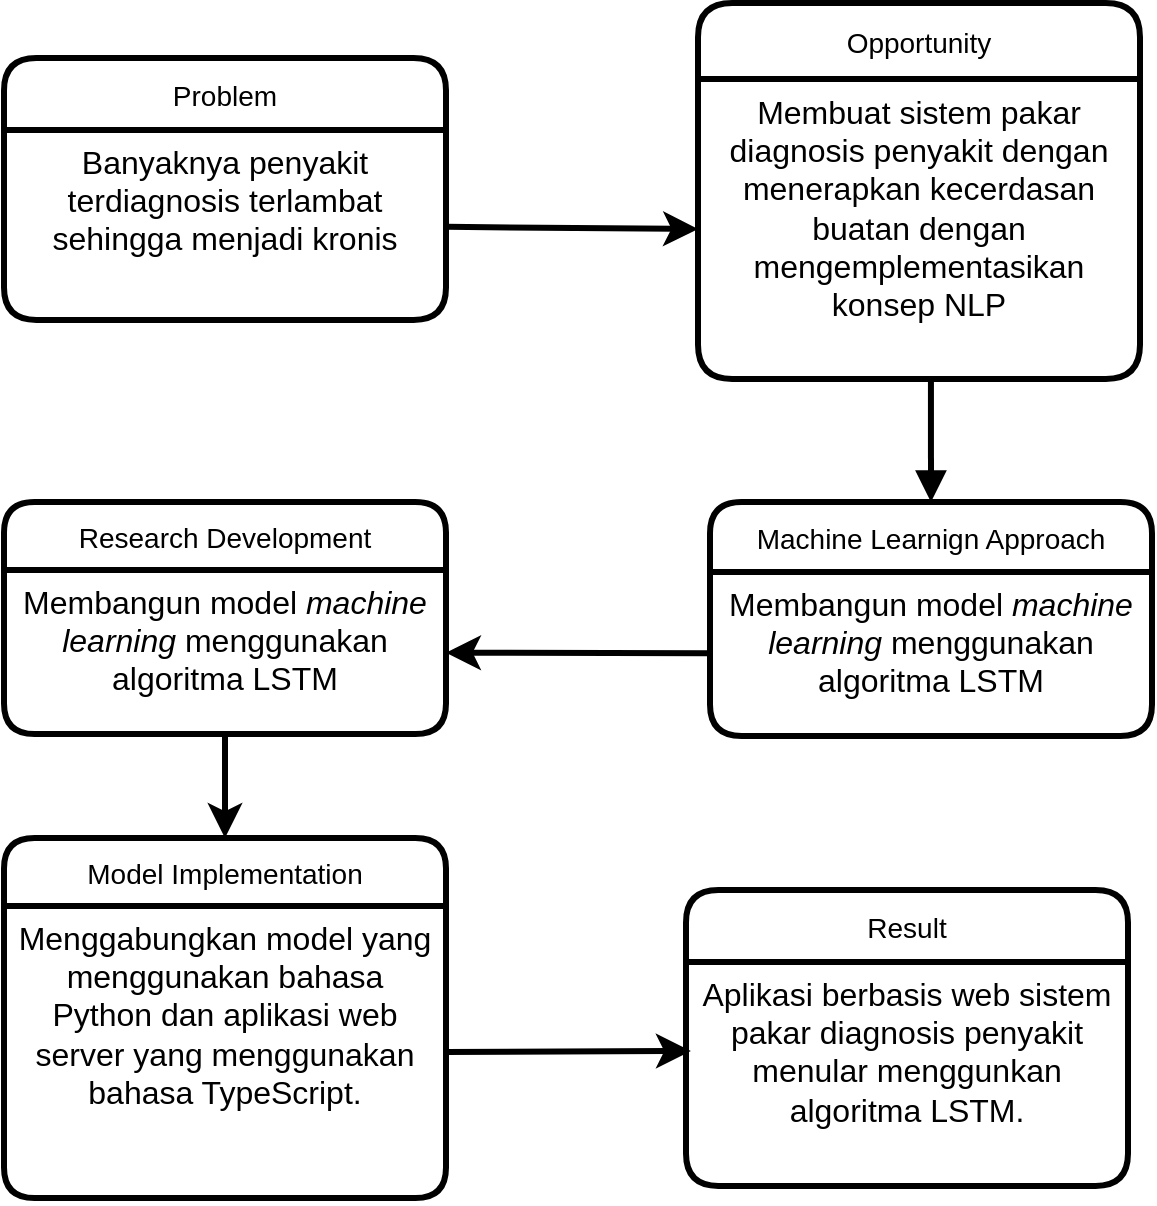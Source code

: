 <mxfile version="22.1.11" type="github">
  <diagram name="Halaman-1" id="CHkbN-Mac3NWZmz73vWS">
    <mxGraphModel dx="972" dy="1021" grid="0" gridSize="10" guides="1" tooltips="1" connect="1" arrows="1" fold="1" page="0" pageScale="1" pageWidth="827" pageHeight="1169" math="0" shadow="0">
      <root>
        <mxCell id="0" />
        <mxCell id="1" parent="0" />
        <mxCell id="gkhtQe1C1U77Vv6sdkNh-4" value="Problem" style="swimlane;fontStyle=0;childLayout=stackLayout;horizontal=1;startSize=36;horizontalStack=0;resizeParent=1;resizeParentMax=0;resizeLast=0;collapsible=1;marginBottom=0;align=center;fontSize=14;strokeWidth=3;rounded=1;" vertex="1" parent="1">
          <mxGeometry x="-141" y="154" width="221" height="131" as="geometry" />
        </mxCell>
        <mxCell id="gkhtQe1C1U77Vv6sdkNh-5" value="Banyaknya penyakit terdiagnosis terlambat sehingga menjadi kronis" style="text;strokeColor=none;fillColor=none;spacingLeft=4;spacingRight=4;overflow=hidden;rotatable=0;points=[[0,0.5],[1,0.5]];portConstraint=eastwest;fontSize=16;whiteSpace=wrap;html=1;rounded=1;strokeWidth=3;align=center;" vertex="1" parent="gkhtQe1C1U77Vv6sdkNh-4">
          <mxGeometry y="36" width="221" height="95" as="geometry" />
        </mxCell>
        <mxCell id="gkhtQe1C1U77Vv6sdkNh-8" value="Opportunity" style="swimlane;fontStyle=0;childLayout=stackLayout;horizontal=1;startSize=38;horizontalStack=0;resizeParent=1;resizeParentMax=0;resizeLast=0;collapsible=1;marginBottom=0;align=center;fontSize=14;strokeWidth=3;rounded=1;" vertex="1" parent="1">
          <mxGeometry x="206" y="126.5" width="221" height="188" as="geometry" />
        </mxCell>
        <mxCell id="gkhtQe1C1U77Vv6sdkNh-9" value="Membuat sistem pakar diagnosis penyakit dengan menerapkan kecerdasan buatan dengan mengemplementasikan konsep NLP" style="text;strokeColor=none;fillColor=none;spacingLeft=4;spacingRight=4;overflow=hidden;rotatable=0;points=[[0,0.5],[1,0.5]];portConstraint=eastwest;fontSize=16;whiteSpace=wrap;html=1;rounded=1;strokeWidth=3;align=center;" vertex="1" parent="gkhtQe1C1U77Vv6sdkNh-8">
          <mxGeometry y="38" width="221" height="150" as="geometry" />
        </mxCell>
        <mxCell id="gkhtQe1C1U77Vv6sdkNh-10" value="Machine Learnign Approach" style="swimlane;fontStyle=0;childLayout=stackLayout;horizontal=1;startSize=35;horizontalStack=0;resizeParent=1;resizeParentMax=0;resizeLast=0;collapsible=1;marginBottom=0;align=center;fontSize=14;strokeWidth=3;rounded=1;" vertex="1" parent="1">
          <mxGeometry x="212" y="376" width="221" height="117" as="geometry" />
        </mxCell>
        <mxCell id="gkhtQe1C1U77Vv6sdkNh-11" value="Membangun model &lt;i&gt;machine learning &lt;/i&gt;menggunakan algoritma LSTM" style="text;strokeColor=none;fillColor=none;spacingLeft=4;spacingRight=4;overflow=hidden;rotatable=0;points=[[0,0.5],[1,0.5]];portConstraint=eastwest;fontSize=16;whiteSpace=wrap;html=1;rounded=1;strokeWidth=3;align=center;" vertex="1" parent="gkhtQe1C1U77Vv6sdkNh-10">
          <mxGeometry y="35" width="221" height="82" as="geometry" />
        </mxCell>
        <mxCell id="gkhtQe1C1U77Vv6sdkNh-12" value="Research Development" style="swimlane;fontStyle=0;childLayout=stackLayout;horizontal=1;startSize=34;horizontalStack=0;resizeParent=1;resizeParentMax=0;resizeLast=0;collapsible=1;marginBottom=0;align=center;fontSize=14;strokeWidth=3;rounded=1;" vertex="1" parent="1">
          <mxGeometry x="-141" y="376" width="221" height="116" as="geometry" />
        </mxCell>
        <mxCell id="gkhtQe1C1U77Vv6sdkNh-13" value="Membangun model &lt;i&gt;machine learning &lt;/i&gt;menggunakan algoritma LSTM" style="text;strokeColor=none;fillColor=none;spacingLeft=4;spacingRight=4;overflow=hidden;rotatable=0;points=[[0,0.5],[1,0.5]];portConstraint=eastwest;fontSize=16;whiteSpace=wrap;html=1;rounded=1;strokeWidth=3;align=center;" vertex="1" parent="gkhtQe1C1U77Vv6sdkNh-12">
          <mxGeometry y="34" width="221" height="82" as="geometry" />
        </mxCell>
        <mxCell id="gkhtQe1C1U77Vv6sdkNh-14" value="Model Implementation" style="swimlane;fontStyle=0;childLayout=stackLayout;horizontal=1;startSize=34;horizontalStack=0;resizeParent=1;resizeParentMax=0;resizeLast=0;collapsible=1;marginBottom=0;align=center;fontSize=14;strokeWidth=3;rounded=1;" vertex="1" parent="1">
          <mxGeometry x="-141" y="544" width="221" height="180" as="geometry" />
        </mxCell>
        <mxCell id="gkhtQe1C1U77Vv6sdkNh-15" value="Menggabungkan model yang menggunakan bahasa Python dan aplikasi web server yang menggunakan bahasa TypeScript." style="text;strokeColor=none;fillColor=none;spacingLeft=4;spacingRight=4;overflow=hidden;rotatable=0;points=[[0,0.5],[1,0.5]];portConstraint=eastwest;fontSize=16;whiteSpace=wrap;html=1;rounded=1;strokeWidth=3;align=center;" vertex="1" parent="gkhtQe1C1U77Vv6sdkNh-14">
          <mxGeometry y="34" width="221" height="146" as="geometry" />
        </mxCell>
        <mxCell id="gkhtQe1C1U77Vv6sdkNh-16" value="Result" style="swimlane;fontStyle=0;childLayout=stackLayout;horizontal=1;startSize=36;horizontalStack=0;resizeParent=1;resizeParentMax=0;resizeLast=0;collapsible=1;marginBottom=0;align=center;fontSize=14;strokeWidth=3;rounded=1;" vertex="1" parent="1">
          <mxGeometry x="200" y="570" width="221" height="148" as="geometry" />
        </mxCell>
        <mxCell id="gkhtQe1C1U77Vv6sdkNh-17" value="Aplikasi berbasis web sistem pakar diagnosis penyakit menular menggunkan algoritma LSTM." style="text;strokeColor=none;fillColor=none;spacingLeft=4;spacingRight=4;overflow=hidden;rotatable=0;points=[[0,0.5],[1,0.5]];portConstraint=eastwest;fontSize=16;whiteSpace=wrap;html=1;rounded=1;strokeWidth=3;align=center;" vertex="1" parent="gkhtQe1C1U77Vv6sdkNh-16">
          <mxGeometry y="36" width="221" height="112" as="geometry" />
        </mxCell>
        <mxCell id="gkhtQe1C1U77Vv6sdkNh-18" style="edgeStyle=none;curved=1;rounded=1;orthogonalLoop=1;jettySize=auto;html=1;entryX=0;entryY=0.5;entryDx=0;entryDy=0;fontSize=12;startSize=8;endSize=8;strokeWidth=3;spacing=3;" edge="1" parent="1" source="gkhtQe1C1U77Vv6sdkNh-5" target="gkhtQe1C1U77Vv6sdkNh-9">
          <mxGeometry relative="1" as="geometry" />
        </mxCell>
        <mxCell id="gkhtQe1C1U77Vv6sdkNh-19" style="edgeStyle=none;curved=1;rounded=1;orthogonalLoop=1;jettySize=auto;html=1;exitX=0.5;exitY=0;exitDx=0;exitDy=0;entryX=0.527;entryY=0.991;entryDx=0;entryDy=0;entryPerimeter=0;fontSize=12;startSize=8;endSize=8;startArrow=block;startFill=1;endArrow=none;endFill=0;strokeWidth=3;spacing=3;" edge="1" parent="1" source="gkhtQe1C1U77Vv6sdkNh-10" target="gkhtQe1C1U77Vv6sdkNh-9">
          <mxGeometry relative="1" as="geometry" />
        </mxCell>
        <mxCell id="gkhtQe1C1U77Vv6sdkNh-21" value="" style="edgeStyle=none;curved=1;rounded=1;orthogonalLoop=1;jettySize=auto;html=1;fontSize=12;startSize=8;endSize=8;strokeWidth=3;" edge="1" parent="1" source="gkhtQe1C1U77Vv6sdkNh-11" target="gkhtQe1C1U77Vv6sdkNh-13">
          <mxGeometry relative="1" as="geometry" />
        </mxCell>
        <mxCell id="gkhtQe1C1U77Vv6sdkNh-22" style="edgeStyle=none;curved=1;rounded=1;orthogonalLoop=1;jettySize=auto;html=1;exitX=0.5;exitY=0;exitDx=0;exitDy=0;entryX=0.5;entryY=1.014;entryDx=0;entryDy=0;entryPerimeter=0;fontSize=12;startSize=8;endSize=8;endArrow=none;endFill=0;startArrow=classic;startFill=1;strokeWidth=3;" edge="1" parent="1" source="gkhtQe1C1U77Vv6sdkNh-14" target="gkhtQe1C1U77Vv6sdkNh-13">
          <mxGeometry relative="1" as="geometry" />
        </mxCell>
        <mxCell id="gkhtQe1C1U77Vv6sdkNh-23" style="edgeStyle=none;curved=1;rounded=1;orthogonalLoop=1;jettySize=auto;html=1;exitX=1;exitY=0.5;exitDx=0;exitDy=0;entryX=0.011;entryY=0.397;entryDx=0;entryDy=0;entryPerimeter=0;fontSize=12;startSize=8;endSize=8;strokeWidth=3;" edge="1" parent="1" source="gkhtQe1C1U77Vv6sdkNh-15" target="gkhtQe1C1U77Vv6sdkNh-17">
          <mxGeometry relative="1" as="geometry" />
        </mxCell>
      </root>
    </mxGraphModel>
  </diagram>
</mxfile>
